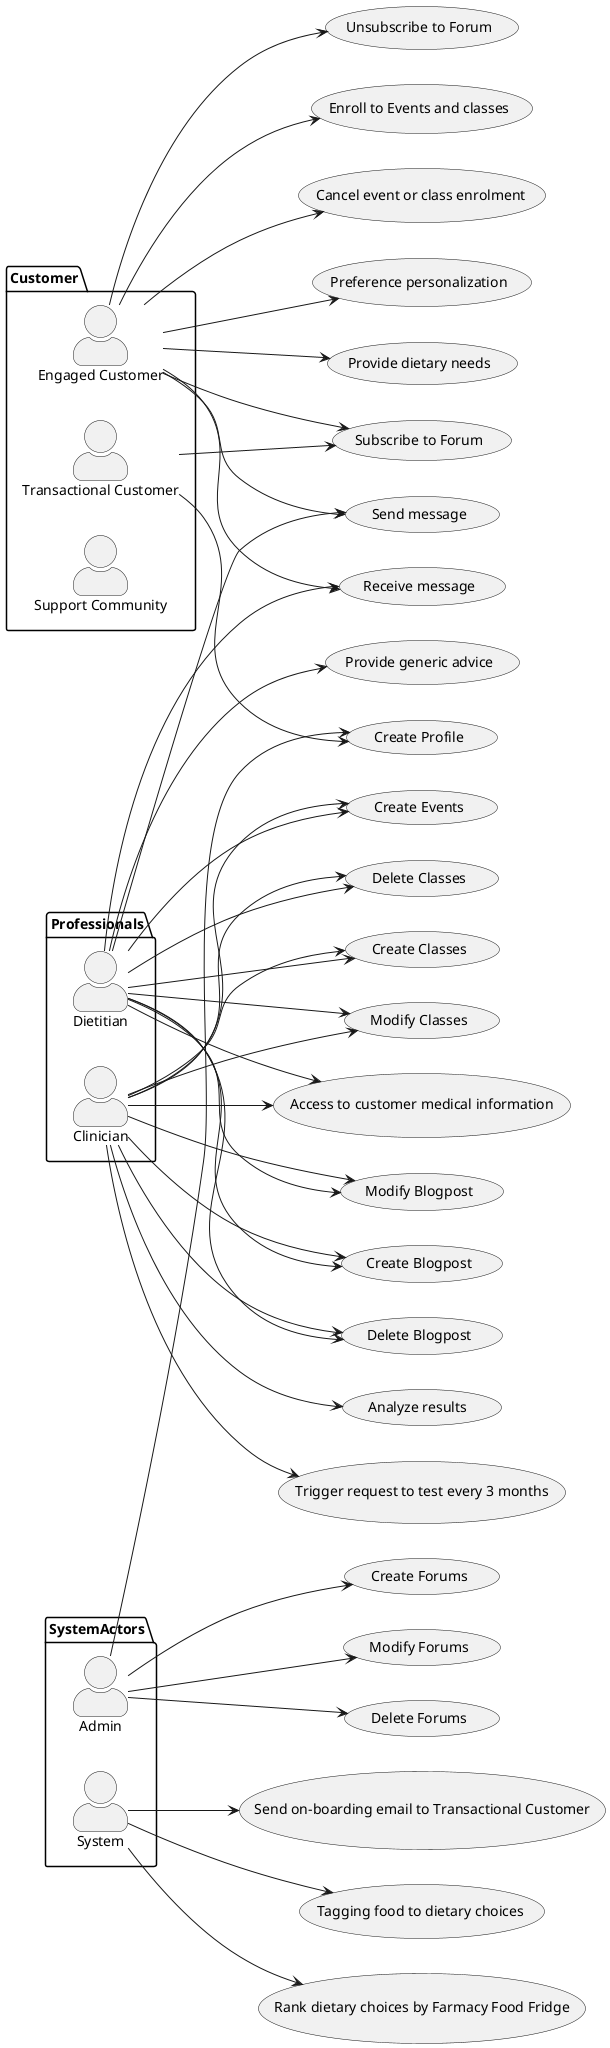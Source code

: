 @startuml
'https://plantuml.com/use-case-diagram

skinparam actorStyle awesome
left to right direction

Package Customer {
actor "Transactional Customer"  as transactionalCustomer
actor "Engaged Customer" as engagedCustomer
actor "Support Community" as supportCommunity
}

Package SystemActors {
actor Admin
actor System
}

Package Professionals {
actor Dietitian
actor Clinician
}

transactionalCustomer --> (Create Profile)
Admin --> (Create Profile)
engagedCustomer --> (Preference personalization)
engagedCustomer --> (Provide dietary needs)
Admin --> (Create Forums)
Admin --> (Modify Forums)
transactionalCustomer --> (Subscribe to Forum)
engagedCustomer --> (Subscribe to Forum)
engagedCustomer --> (Unsubscribe to Forum)
Admin --> (Delete Forums)

Dietitian --> (Create Blogpost)
Clinician --> (Create Blogpost)
Dietitian --> (Modify Blogpost)
Clinician --> (Modify Blogpost)
Dietitian --> (Delete Blogpost)
Clinician --> (Delete Blogpost)

Dietitian --> (Create Events)
Clinician --> (Create Events)
Dietitian --> (Create Classes)
Clinician --> (Create Classes)
Dietitian --> (Modify Classes)
Clinician --> (Modify Classes)
Dietitian --> (Delete Classes)
Clinician --> (Delete Classes)
engagedCustomer --> (Enroll to Events and classes)
engagedCustomer --> (Cancel event or class enrolment)

Dietitian --> (Provide generic advice)
Dietitian --> (Access to customer medical information)
Clinician --> (Access to customer medical information)
Dietitian --> (Send message)
engagedCustomer --> (Send message)
Dietitian --> (Receive message)
engagedCustomer --> (Receive message)
System --> (Send on-boarding email to Transactional Customer)
Clinician --> (Trigger request to test every 3 months)
Clinician --> (Analyze results )
System --> (Tagging food to dietary choices)
System --> (Rank dietary choices by Farmacy Food Fridge)
@enduml
